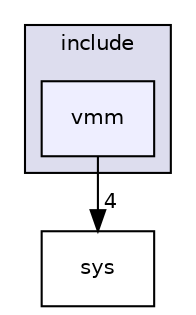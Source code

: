 digraph "C:/Dev/git/UbixOS/sys/include/vmm" {
  compound=true
  node [ fontsize="10", fontname="Helvetica"];
  edge [ labelfontsize="10", labelfontname="Helvetica"];
  subgraph clusterdir_d1be8160e739b6eed1f7843efdbae1b3 {
    graph [ bgcolor="#ddddee", pencolor="black", label="include" fontname="Helvetica", fontsize="10", URL="dir_d1be8160e739b6eed1f7843efdbae1b3.html"]
  dir_9620b7853e5d88fbb5a7100cbf56a61c [shape=box, label="vmm", style="filled", fillcolor="#eeeeff", pencolor="black", URL="dir_9620b7853e5d88fbb5a7100cbf56a61c.html"];
  }
  dir_214f84c2c73d0f2f98eaa46a63e7b8c6 [shape=box label="sys" URL="dir_214f84c2c73d0f2f98eaa46a63e7b8c6.html"];
  dir_9620b7853e5d88fbb5a7100cbf56a61c->dir_214f84c2c73d0f2f98eaa46a63e7b8c6 [headlabel="4", labeldistance=1.5 headhref="dir_000048_000020.html"];
}
